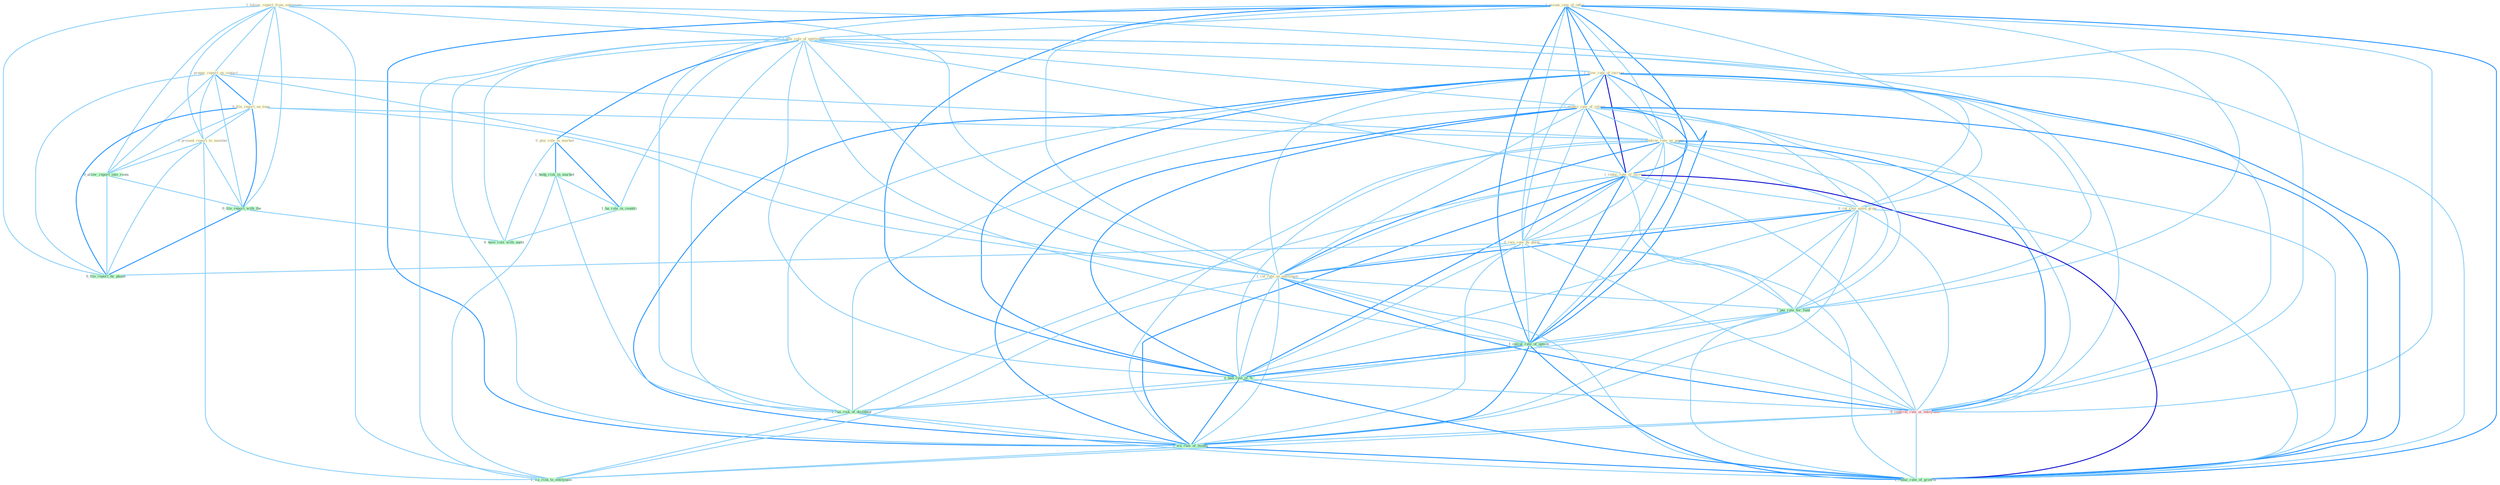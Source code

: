 Graph G{ 
    node
    [shape=polygon,style=filled,width=.5,height=.06,color="#BDFCC9",fixedsize=true,fontsize=4,
    fontcolor="#2f4f4f"];
    {node
    [color="#ffffe0", fontcolor="#8b7d6b"] "1_follow_report_from_entitynam " "1_assum_rate_of_inflat " "1_prepar_report_on_contact " "1_plai_role_of_entitynam " "0_file_report_on_time " "1_slow_rate_of_increas " "1_expect_rate_of_return " "1_confirm_rate_on_paper " "0_plai_role_in_market " "1_reduc_rate_of_increas " "0_present_report_to_member " "0_cut_rate_amid_grow " "0_rais_rate_by_point " "1_cut_rate_on_entitynam "}
{node [color="#fff0f5", fontcolor="#b22222"] "0_confirm_rate_at_entitynam "}
edge [color="#B0E2FF"];

	"1_follow_report_from_entitynam " -- "1_prepar_report_on_contact " [w="1", color="#87cefa" ];
	"1_follow_report_from_entitynam " -- "1_plai_role_of_entitynam " [w="1", color="#87cefa" ];
	"1_follow_report_from_entitynam " -- "0_file_report_on_time " [w="1", color="#87cefa" ];
	"1_follow_report_from_entitynam " -- "0_present_report_to_member " [w="1", color="#87cefa" ];
	"1_follow_report_from_entitynam " -- "1_cut_rate_on_entitynam " [w="1", color="#87cefa" ];
	"1_follow_report_from_entitynam " -- "0_allow_report_into_room " [w="1", color="#87cefa" ];
	"1_follow_report_from_entitynam " -- "0_file_report_with_the " [w="1", color="#87cefa" ];
	"1_follow_report_from_entitynam " -- "0_confirm_rate_at_entitynam " [w="1", color="#87cefa" ];
	"1_follow_report_from_entitynam " -- "0_file_report_by_phone " [w="1", color="#87cefa" ];
	"1_follow_report_from_entitynam " -- "1_wa_risk_to_entitynam " [w="1", color="#87cefa" ];
	"1_assum_rate_of_inflat " -- "1_plai_role_of_entitynam " [w="1", color="#87cefa" ];
	"1_assum_rate_of_inflat " -- "1_slow_rate_of_increas " [w="2", color="#1e90ff" , len=0.8];
	"1_assum_rate_of_inflat " -- "1_expect_rate_of_return " [w="2", color="#1e90ff" , len=0.8];
	"1_assum_rate_of_inflat " -- "1_confirm_rate_on_paper " [w="1", color="#87cefa" ];
	"1_assum_rate_of_inflat " -- "1_reduc_rate_of_increas " [w="2", color="#1e90ff" , len=0.8];
	"1_assum_rate_of_inflat " -- "0_cut_rate_amid_grow " [w="1", color="#87cefa" ];
	"1_assum_rate_of_inflat " -- "0_rais_rate_by_point " [w="1", color="#87cefa" ];
	"1_assum_rate_of_inflat " -- "1_cut_rate_on_entitynam " [w="1", color="#87cefa" ];
	"1_assum_rate_of_inflat " -- "1_pai_rate_for_fund " [w="1", color="#87cefa" ];
	"1_assum_rate_of_inflat " -- "1_calcul_rate_of_option " [w="2", color="#1e90ff" , len=0.8];
	"1_assum_rate_of_inflat " -- "1_had_rate_of_% " [w="2", color="#1e90ff" , len=0.8];
	"1_assum_rate_of_inflat " -- "0_confirm_rate_at_entitynam " [w="1", color="#87cefa" ];
	"1_assum_rate_of_inflat " -- "1_run_risk_of_disintegr " [w="1", color="#87cefa" ];
	"1_assum_rate_of_inflat " -- "1_wa_rate_of_month " [w="2", color="#1e90ff" , len=0.8];
	"1_assum_rate_of_inflat " -- "1_reduc_rate_of_growth " [w="2", color="#1e90ff" , len=0.8];
	"1_prepar_report_on_contact " -- "0_file_report_on_time " [w="2", color="#1e90ff" , len=0.8];
	"1_prepar_report_on_contact " -- "1_confirm_rate_on_paper " [w="1", color="#87cefa" ];
	"1_prepar_report_on_contact " -- "0_present_report_to_member " [w="1", color="#87cefa" ];
	"1_prepar_report_on_contact " -- "1_cut_rate_on_entitynam " [w="1", color="#87cefa" ];
	"1_prepar_report_on_contact " -- "0_allow_report_into_room " [w="1", color="#87cefa" ];
	"1_prepar_report_on_contact " -- "0_file_report_with_the " [w="1", color="#87cefa" ];
	"1_prepar_report_on_contact " -- "0_file_report_by_phone " [w="1", color="#87cefa" ];
	"1_plai_role_of_entitynam " -- "1_slow_rate_of_increas " [w="1", color="#87cefa" ];
	"1_plai_role_of_entitynam " -- "1_expect_rate_of_return " [w="1", color="#87cefa" ];
	"1_plai_role_of_entitynam " -- "0_plai_role_in_market " [w="2", color="#1e90ff" , len=0.8];
	"1_plai_role_of_entitynam " -- "1_reduc_rate_of_increas " [w="1", color="#87cefa" ];
	"1_plai_role_of_entitynam " -- "1_cut_rate_on_entitynam " [w="1", color="#87cefa" ];
	"1_plai_role_of_entitynam " -- "1_ha_role_in_countri " [w="1", color="#87cefa" ];
	"1_plai_role_of_entitynam " -- "1_calcul_rate_of_option " [w="1", color="#87cefa" ];
	"1_plai_role_of_entitynam " -- "1_had_rate_of_% " [w="1", color="#87cefa" ];
	"1_plai_role_of_entitynam " -- "0_confirm_rate_at_entitynam " [w="1", color="#87cefa" ];
	"1_plai_role_of_entitynam " -- "1_run_risk_of_disintegr " [w="1", color="#87cefa" ];
	"1_plai_role_of_entitynam " -- "0_have_role_with_audit " [w="1", color="#87cefa" ];
	"1_plai_role_of_entitynam " -- "1_wa_rate_of_month " [w="1", color="#87cefa" ];
	"1_plai_role_of_entitynam " -- "1_wa_risk_to_entitynam " [w="1", color="#87cefa" ];
	"1_plai_role_of_entitynam " -- "1_reduc_rate_of_growth " [w="1", color="#87cefa" ];
	"0_file_report_on_time " -- "1_confirm_rate_on_paper " [w="1", color="#87cefa" ];
	"0_file_report_on_time " -- "0_present_report_to_member " [w="1", color="#87cefa" ];
	"0_file_report_on_time " -- "1_cut_rate_on_entitynam " [w="1", color="#87cefa" ];
	"0_file_report_on_time " -- "0_allow_report_into_room " [w="1", color="#87cefa" ];
	"0_file_report_on_time " -- "0_file_report_with_the " [w="2", color="#1e90ff" , len=0.8];
	"0_file_report_on_time " -- "0_file_report_by_phone " [w="2", color="#1e90ff" , len=0.8];
	"1_slow_rate_of_increas " -- "1_expect_rate_of_return " [w="2", color="#1e90ff" , len=0.8];
	"1_slow_rate_of_increas " -- "1_confirm_rate_on_paper " [w="1", color="#87cefa" ];
	"1_slow_rate_of_increas " -- "1_reduc_rate_of_increas " [w="3", color="#0000cd" , len=0.6];
	"1_slow_rate_of_increas " -- "0_cut_rate_amid_grow " [w="1", color="#87cefa" ];
	"1_slow_rate_of_increas " -- "0_rais_rate_by_point " [w="1", color="#87cefa" ];
	"1_slow_rate_of_increas " -- "1_cut_rate_on_entitynam " [w="1", color="#87cefa" ];
	"1_slow_rate_of_increas " -- "1_pai_rate_for_fund " [w="1", color="#87cefa" ];
	"1_slow_rate_of_increas " -- "1_calcul_rate_of_option " [w="2", color="#1e90ff" , len=0.8];
	"1_slow_rate_of_increas " -- "1_had_rate_of_% " [w="2", color="#1e90ff" , len=0.8];
	"1_slow_rate_of_increas " -- "0_confirm_rate_at_entitynam " [w="1", color="#87cefa" ];
	"1_slow_rate_of_increas " -- "1_run_risk_of_disintegr " [w="1", color="#87cefa" ];
	"1_slow_rate_of_increas " -- "1_wa_rate_of_month " [w="2", color="#1e90ff" , len=0.8];
	"1_slow_rate_of_increas " -- "1_reduc_rate_of_growth " [w="2", color="#1e90ff" , len=0.8];
	"1_expect_rate_of_return " -- "1_confirm_rate_on_paper " [w="1", color="#87cefa" ];
	"1_expect_rate_of_return " -- "1_reduc_rate_of_increas " [w="2", color="#1e90ff" , len=0.8];
	"1_expect_rate_of_return " -- "0_cut_rate_amid_grow " [w="1", color="#87cefa" ];
	"1_expect_rate_of_return " -- "0_rais_rate_by_point " [w="1", color="#87cefa" ];
	"1_expect_rate_of_return " -- "1_cut_rate_on_entitynam " [w="1", color="#87cefa" ];
	"1_expect_rate_of_return " -- "1_pai_rate_for_fund " [w="1", color="#87cefa" ];
	"1_expect_rate_of_return " -- "1_calcul_rate_of_option " [w="2", color="#1e90ff" , len=0.8];
	"1_expect_rate_of_return " -- "1_had_rate_of_% " [w="2", color="#1e90ff" , len=0.8];
	"1_expect_rate_of_return " -- "0_confirm_rate_at_entitynam " [w="1", color="#87cefa" ];
	"1_expect_rate_of_return " -- "1_run_risk_of_disintegr " [w="1", color="#87cefa" ];
	"1_expect_rate_of_return " -- "1_wa_rate_of_month " [w="2", color="#1e90ff" , len=0.8];
	"1_expect_rate_of_return " -- "1_reduc_rate_of_growth " [w="2", color="#1e90ff" , len=0.8];
	"1_confirm_rate_on_paper " -- "1_reduc_rate_of_increas " [w="1", color="#87cefa" ];
	"1_confirm_rate_on_paper " -- "0_cut_rate_amid_grow " [w="1", color="#87cefa" ];
	"1_confirm_rate_on_paper " -- "0_rais_rate_by_point " [w="1", color="#87cefa" ];
	"1_confirm_rate_on_paper " -- "1_cut_rate_on_entitynam " [w="2", color="#1e90ff" , len=0.8];
	"1_confirm_rate_on_paper " -- "1_pai_rate_for_fund " [w="1", color="#87cefa" ];
	"1_confirm_rate_on_paper " -- "1_calcul_rate_of_option " [w="1", color="#87cefa" ];
	"1_confirm_rate_on_paper " -- "1_had_rate_of_% " [w="1", color="#87cefa" ];
	"1_confirm_rate_on_paper " -- "0_confirm_rate_at_entitynam " [w="2", color="#1e90ff" , len=0.8];
	"1_confirm_rate_on_paper " -- "1_wa_rate_of_month " [w="1", color="#87cefa" ];
	"1_confirm_rate_on_paper " -- "1_reduc_rate_of_growth " [w="1", color="#87cefa" ];
	"0_plai_role_in_market " -- "1_hedg_risk_in_market " [w="2", color="#1e90ff" , len=0.8];
	"0_plai_role_in_market " -- "1_ha_role_in_countri " [w="2", color="#1e90ff" , len=0.8];
	"0_plai_role_in_market " -- "0_have_role_with_audit " [w="1", color="#87cefa" ];
	"1_reduc_rate_of_increas " -- "0_cut_rate_amid_grow " [w="1", color="#87cefa" ];
	"1_reduc_rate_of_increas " -- "0_rais_rate_by_point " [w="1", color="#87cefa" ];
	"1_reduc_rate_of_increas " -- "1_cut_rate_on_entitynam " [w="1", color="#87cefa" ];
	"1_reduc_rate_of_increas " -- "1_pai_rate_for_fund " [w="1", color="#87cefa" ];
	"1_reduc_rate_of_increas " -- "1_calcul_rate_of_option " [w="2", color="#1e90ff" , len=0.8];
	"1_reduc_rate_of_increas " -- "1_had_rate_of_% " [w="2", color="#1e90ff" , len=0.8];
	"1_reduc_rate_of_increas " -- "0_confirm_rate_at_entitynam " [w="1", color="#87cefa" ];
	"1_reduc_rate_of_increas " -- "1_run_risk_of_disintegr " [w="1", color="#87cefa" ];
	"1_reduc_rate_of_increas " -- "1_wa_rate_of_month " [w="2", color="#1e90ff" , len=0.8];
	"1_reduc_rate_of_increas " -- "1_reduc_rate_of_growth " [w="3", color="#0000cd" , len=0.6];
	"0_present_report_to_member " -- "0_allow_report_into_room " [w="1", color="#87cefa" ];
	"0_present_report_to_member " -- "0_file_report_with_the " [w="1", color="#87cefa" ];
	"0_present_report_to_member " -- "0_file_report_by_phone " [w="1", color="#87cefa" ];
	"0_present_report_to_member " -- "1_wa_risk_to_entitynam " [w="1", color="#87cefa" ];
	"0_cut_rate_amid_grow " -- "0_rais_rate_by_point " [w="1", color="#87cefa" ];
	"0_cut_rate_amid_grow " -- "1_cut_rate_on_entitynam " [w="2", color="#1e90ff" , len=0.8];
	"0_cut_rate_amid_grow " -- "1_pai_rate_for_fund " [w="1", color="#87cefa" ];
	"0_cut_rate_amid_grow " -- "1_calcul_rate_of_option " [w="1", color="#87cefa" ];
	"0_cut_rate_amid_grow " -- "1_had_rate_of_% " [w="1", color="#87cefa" ];
	"0_cut_rate_amid_grow " -- "0_confirm_rate_at_entitynam " [w="1", color="#87cefa" ];
	"0_cut_rate_amid_grow " -- "1_wa_rate_of_month " [w="1", color="#87cefa" ];
	"0_cut_rate_amid_grow " -- "1_reduc_rate_of_growth " [w="1", color="#87cefa" ];
	"0_rais_rate_by_point " -- "1_cut_rate_on_entitynam " [w="1", color="#87cefa" ];
	"0_rais_rate_by_point " -- "1_pai_rate_for_fund " [w="1", color="#87cefa" ];
	"0_rais_rate_by_point " -- "1_calcul_rate_of_option " [w="1", color="#87cefa" ];
	"0_rais_rate_by_point " -- "1_had_rate_of_% " [w="1", color="#87cefa" ];
	"0_rais_rate_by_point " -- "0_confirm_rate_at_entitynam " [w="1", color="#87cefa" ];
	"0_rais_rate_by_point " -- "0_file_report_by_phone " [w="1", color="#87cefa" ];
	"0_rais_rate_by_point " -- "1_wa_rate_of_month " [w="1", color="#87cefa" ];
	"0_rais_rate_by_point " -- "1_reduc_rate_of_growth " [w="1", color="#87cefa" ];
	"1_cut_rate_on_entitynam " -- "1_pai_rate_for_fund " [w="1", color="#87cefa" ];
	"1_cut_rate_on_entitynam " -- "1_calcul_rate_of_option " [w="1", color="#87cefa" ];
	"1_cut_rate_on_entitynam " -- "1_had_rate_of_% " [w="1", color="#87cefa" ];
	"1_cut_rate_on_entitynam " -- "0_confirm_rate_at_entitynam " [w="2", color="#1e90ff" , len=0.8];
	"1_cut_rate_on_entitynam " -- "1_wa_rate_of_month " [w="1", color="#87cefa" ];
	"1_cut_rate_on_entitynam " -- "1_wa_risk_to_entitynam " [w="1", color="#87cefa" ];
	"1_cut_rate_on_entitynam " -- "1_reduc_rate_of_growth " [w="1", color="#87cefa" ];
	"1_pai_rate_for_fund " -- "1_calcul_rate_of_option " [w="1", color="#87cefa" ];
	"1_pai_rate_for_fund " -- "1_had_rate_of_% " [w="1", color="#87cefa" ];
	"1_pai_rate_for_fund " -- "0_confirm_rate_at_entitynam " [w="1", color="#87cefa" ];
	"1_pai_rate_for_fund " -- "1_wa_rate_of_month " [w="1", color="#87cefa" ];
	"1_pai_rate_for_fund " -- "1_reduc_rate_of_growth " [w="1", color="#87cefa" ];
	"0_allow_report_into_room " -- "0_file_report_with_the " [w="1", color="#87cefa" ];
	"0_allow_report_into_room " -- "0_file_report_by_phone " [w="1", color="#87cefa" ];
	"1_hedg_risk_in_market " -- "1_ha_role_in_countri " [w="1", color="#87cefa" ];
	"1_hedg_risk_in_market " -- "1_run_risk_of_disintegr " [w="1", color="#87cefa" ];
	"1_hedg_risk_in_market " -- "1_wa_risk_to_entitynam " [w="1", color="#87cefa" ];
	"1_ha_role_in_countri " -- "0_have_role_with_audit " [w="1", color="#87cefa" ];
	"0_file_report_with_the " -- "0_file_report_by_phone " [w="2", color="#1e90ff" , len=0.8];
	"0_file_report_with_the " -- "0_have_role_with_audit " [w="1", color="#87cefa" ];
	"1_calcul_rate_of_option " -- "1_had_rate_of_% " [w="2", color="#1e90ff" , len=0.8];
	"1_calcul_rate_of_option " -- "0_confirm_rate_at_entitynam " [w="1", color="#87cefa" ];
	"1_calcul_rate_of_option " -- "1_run_risk_of_disintegr " [w="1", color="#87cefa" ];
	"1_calcul_rate_of_option " -- "1_wa_rate_of_month " [w="2", color="#1e90ff" , len=0.8];
	"1_calcul_rate_of_option " -- "1_reduc_rate_of_growth " [w="2", color="#1e90ff" , len=0.8];
	"1_had_rate_of_% " -- "0_confirm_rate_at_entitynam " [w="1", color="#87cefa" ];
	"1_had_rate_of_% " -- "1_run_risk_of_disintegr " [w="1", color="#87cefa" ];
	"1_had_rate_of_% " -- "1_wa_rate_of_month " [w="2", color="#1e90ff" , len=0.8];
	"1_had_rate_of_% " -- "1_reduc_rate_of_growth " [w="2", color="#1e90ff" , len=0.8];
	"0_confirm_rate_at_entitynam " -- "1_wa_rate_of_month " [w="1", color="#87cefa" ];
	"0_confirm_rate_at_entitynam " -- "1_wa_risk_to_entitynam " [w="1", color="#87cefa" ];
	"0_confirm_rate_at_entitynam " -- "1_reduc_rate_of_growth " [w="1", color="#87cefa" ];
	"1_run_risk_of_disintegr " -- "1_wa_rate_of_month " [w="1", color="#87cefa" ];
	"1_run_risk_of_disintegr " -- "1_wa_risk_to_entitynam " [w="1", color="#87cefa" ];
	"1_run_risk_of_disintegr " -- "1_reduc_rate_of_growth " [w="1", color="#87cefa" ];
	"1_wa_rate_of_month " -- "1_wa_risk_to_entitynam " [w="1", color="#87cefa" ];
	"1_wa_rate_of_month " -- "1_reduc_rate_of_growth " [w="2", color="#1e90ff" , len=0.8];
}